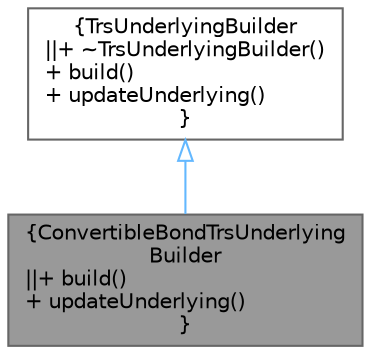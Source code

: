 digraph "ConvertibleBondTrsUnderlyingBuilder"
{
 // INTERACTIVE_SVG=YES
 // LATEX_PDF_SIZE
  bgcolor="transparent";
  edge [fontname=Helvetica,fontsize=10,labelfontname=Helvetica,labelfontsize=10];
  node [fontname=Helvetica,fontsize=10,shape=box,height=0.2,width=0.4];
  Node1 [label="{ConvertibleBondTrsUnderlying\lBuilder\n||+ build()\l+ updateUnderlying()\l}",height=0.2,width=0.4,color="gray40", fillcolor="grey60", style="filled", fontcolor="black",tooltip=" "];
  Node2 -> Node1 [dir="back",color="steelblue1",style="solid",arrowtail="onormal"];
  Node2 [label="{TrsUnderlyingBuilder\n||+ ~TrsUnderlyingBuilder()\l+ build()\l+ updateUnderlying()\l}",height=0.2,width=0.4,color="gray40", fillcolor="white", style="filled",URL="$structore_1_1data_1_1_trs_underlying_builder.html",tooltip=" "];
}
